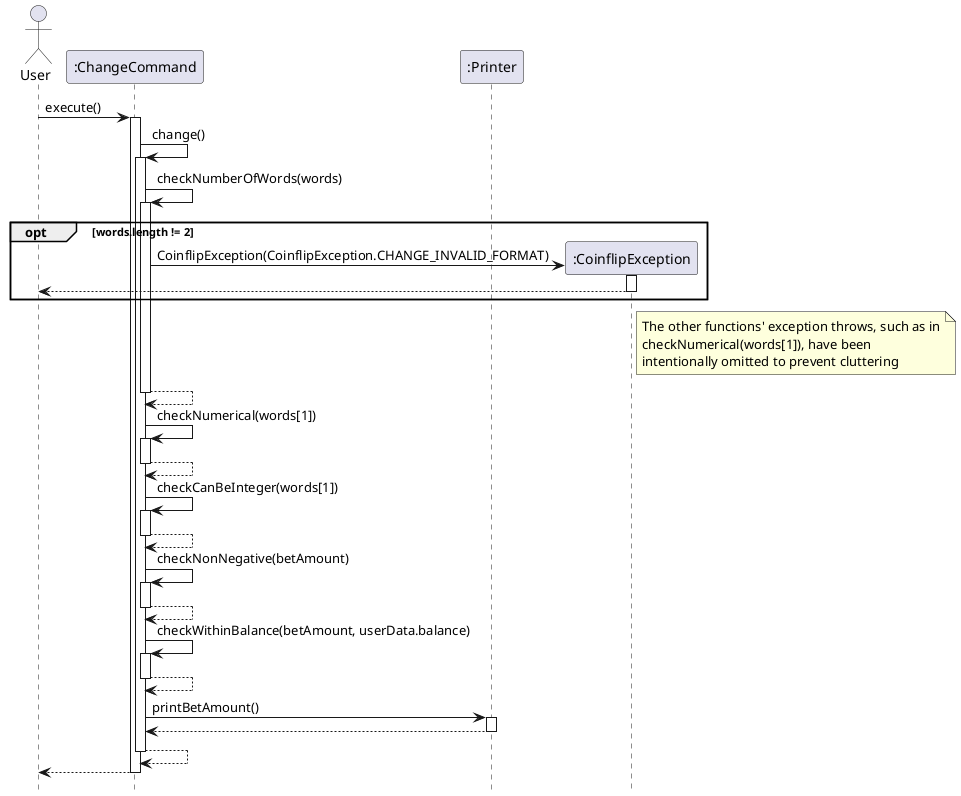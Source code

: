 @startuml
actor User as User
hide footbox
participant ChangeCommand as ":ChangeCommand"
participant Printer as ":Printer"
participant CoinflipException as ":CoinflipException"

User -> ChangeCommand: execute()
activate ChangeCommand


ChangeCommand -> ChangeCommand: change()
activate ChangeCommand
ChangeCommand -> ChangeCommand: checkNumberOfWords(words)
activate ChangeCommand
opt words.length != 2
create CoinflipException
ChangeCommand -> CoinflipException : CoinflipException(CoinflipException.CHANGE_INVALID_FORMAT)
activate CoinflipException
CoinflipException --> User
deactivate CoinflipException
end
note right of CoinflipException
The other functions' exception throws, such as in
checkNumerical(words[1]), have been
intentionally omitted to prevent cluttering
end note
ChangeCommand --> ChangeCommand
deactivate ChangeCommand
ChangeCommand -> ChangeCommand: checkNumerical(words[1])
activate ChangeCommand
ChangeCommand --> ChangeCommand
deactivate ChangeCommand
ChangeCommand -> ChangeCommand: checkCanBeInteger(words[1])
activate ChangeCommand
ChangeCommand --> ChangeCommand
deactivate ChangeCommand
ChangeCommand -> ChangeCommand: checkNonNegative(betAmount)
activate ChangeCommand
ChangeCommand --> ChangeCommand
deactivate ChangeCommand
ChangeCommand -> ChangeCommand: checkWithinBalance(betAmount, userData.balance)
activate ChangeCommand
ChangeCommand --> ChangeCommand
deactivate ChangeCommand

ChangeCommand -> Printer: printBetAmount()
activate Printer
Printer --> ChangeCommand
deactivate Printer
ChangeCommand --> ChangeCommand
deactivate ChangeCommand
ChangeCommand --> User
deactivate ChangeCommand
@enduml
